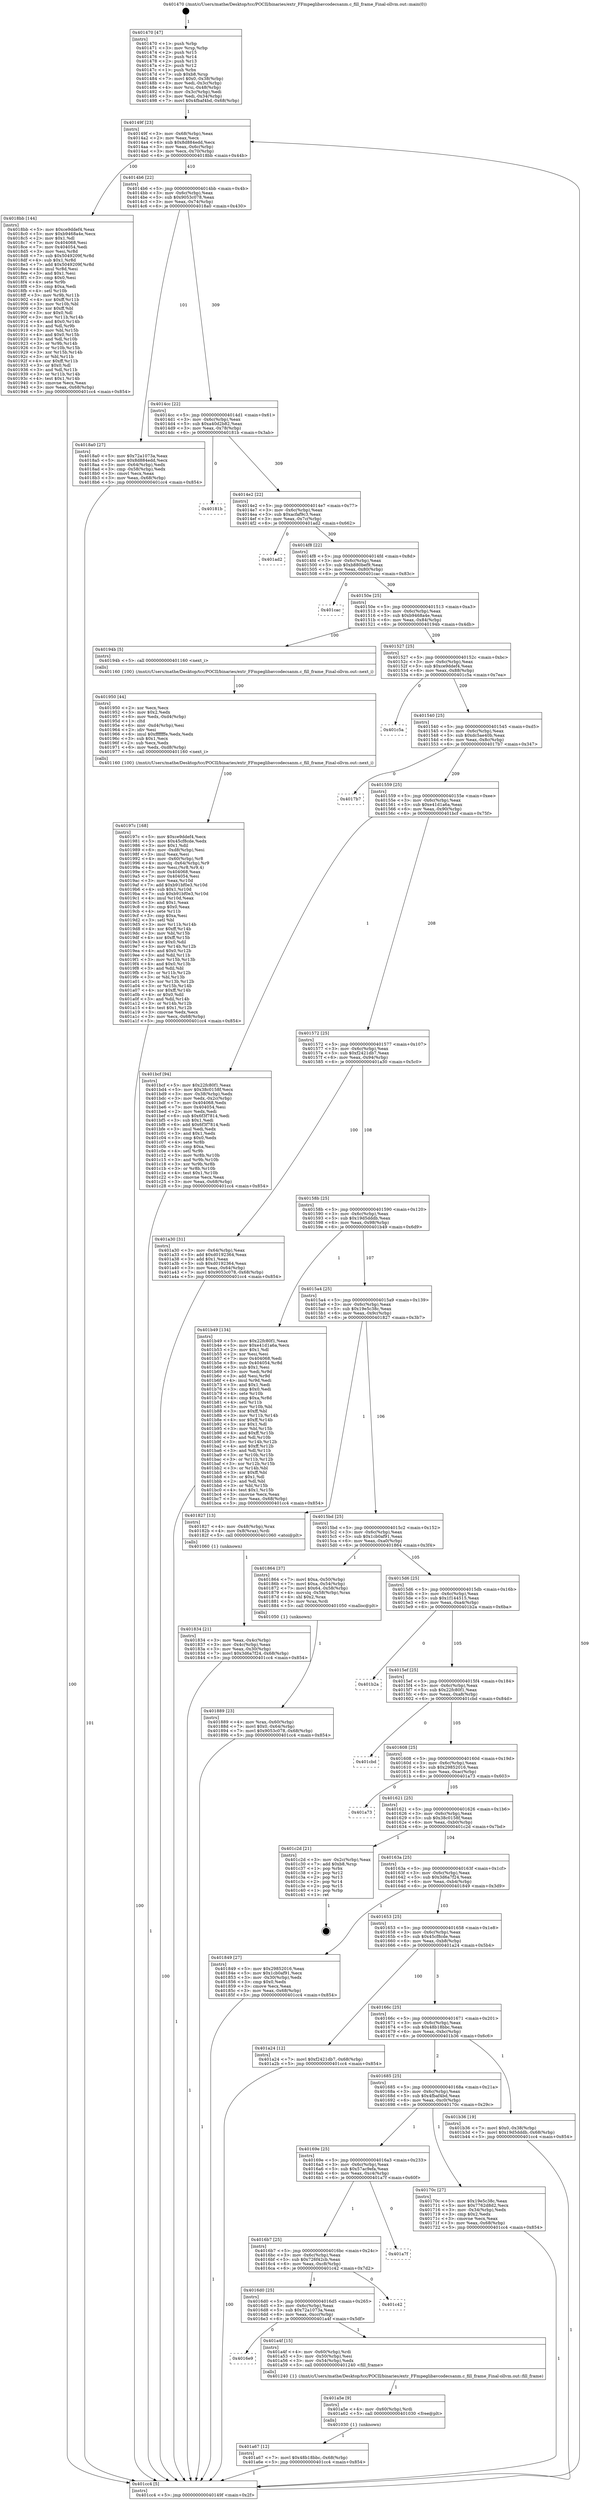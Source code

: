 digraph "0x401470" {
  label = "0x401470 (/mnt/c/Users/mathe/Desktop/tcc/POCII/binaries/extr_FFmpeglibavcodecsanm.c_fill_frame_Final-ollvm.out::main(0))"
  labelloc = "t"
  node[shape=record]

  Entry [label="",width=0.3,height=0.3,shape=circle,fillcolor=black,style=filled]
  "0x40149f" [label="{
     0x40149f [23]\l
     | [instrs]\l
     &nbsp;&nbsp;0x40149f \<+3\>: mov -0x68(%rbp),%eax\l
     &nbsp;&nbsp;0x4014a2 \<+2\>: mov %eax,%ecx\l
     &nbsp;&nbsp;0x4014a4 \<+6\>: sub $0x8d884edd,%ecx\l
     &nbsp;&nbsp;0x4014aa \<+3\>: mov %eax,-0x6c(%rbp)\l
     &nbsp;&nbsp;0x4014ad \<+3\>: mov %ecx,-0x70(%rbp)\l
     &nbsp;&nbsp;0x4014b0 \<+6\>: je 00000000004018bb \<main+0x44b\>\l
  }"]
  "0x4018bb" [label="{
     0x4018bb [144]\l
     | [instrs]\l
     &nbsp;&nbsp;0x4018bb \<+5\>: mov $0xce9ddef4,%eax\l
     &nbsp;&nbsp;0x4018c0 \<+5\>: mov $0xb9468a4e,%ecx\l
     &nbsp;&nbsp;0x4018c5 \<+2\>: mov $0x1,%dl\l
     &nbsp;&nbsp;0x4018c7 \<+7\>: mov 0x404068,%esi\l
     &nbsp;&nbsp;0x4018ce \<+7\>: mov 0x404054,%edi\l
     &nbsp;&nbsp;0x4018d5 \<+3\>: mov %esi,%r8d\l
     &nbsp;&nbsp;0x4018d8 \<+7\>: sub $0x5049209f,%r8d\l
     &nbsp;&nbsp;0x4018df \<+4\>: sub $0x1,%r8d\l
     &nbsp;&nbsp;0x4018e3 \<+7\>: add $0x5049209f,%r8d\l
     &nbsp;&nbsp;0x4018ea \<+4\>: imul %r8d,%esi\l
     &nbsp;&nbsp;0x4018ee \<+3\>: and $0x1,%esi\l
     &nbsp;&nbsp;0x4018f1 \<+3\>: cmp $0x0,%esi\l
     &nbsp;&nbsp;0x4018f4 \<+4\>: sete %r9b\l
     &nbsp;&nbsp;0x4018f8 \<+3\>: cmp $0xa,%edi\l
     &nbsp;&nbsp;0x4018fb \<+4\>: setl %r10b\l
     &nbsp;&nbsp;0x4018ff \<+3\>: mov %r9b,%r11b\l
     &nbsp;&nbsp;0x401902 \<+4\>: xor $0xff,%r11b\l
     &nbsp;&nbsp;0x401906 \<+3\>: mov %r10b,%bl\l
     &nbsp;&nbsp;0x401909 \<+3\>: xor $0xff,%bl\l
     &nbsp;&nbsp;0x40190c \<+3\>: xor $0x0,%dl\l
     &nbsp;&nbsp;0x40190f \<+3\>: mov %r11b,%r14b\l
     &nbsp;&nbsp;0x401912 \<+4\>: and $0x0,%r14b\l
     &nbsp;&nbsp;0x401916 \<+3\>: and %dl,%r9b\l
     &nbsp;&nbsp;0x401919 \<+3\>: mov %bl,%r15b\l
     &nbsp;&nbsp;0x40191c \<+4\>: and $0x0,%r15b\l
     &nbsp;&nbsp;0x401920 \<+3\>: and %dl,%r10b\l
     &nbsp;&nbsp;0x401923 \<+3\>: or %r9b,%r14b\l
     &nbsp;&nbsp;0x401926 \<+3\>: or %r10b,%r15b\l
     &nbsp;&nbsp;0x401929 \<+3\>: xor %r15b,%r14b\l
     &nbsp;&nbsp;0x40192c \<+3\>: or %bl,%r11b\l
     &nbsp;&nbsp;0x40192f \<+4\>: xor $0xff,%r11b\l
     &nbsp;&nbsp;0x401933 \<+3\>: or $0x0,%dl\l
     &nbsp;&nbsp;0x401936 \<+3\>: and %dl,%r11b\l
     &nbsp;&nbsp;0x401939 \<+3\>: or %r11b,%r14b\l
     &nbsp;&nbsp;0x40193c \<+4\>: test $0x1,%r14b\l
     &nbsp;&nbsp;0x401940 \<+3\>: cmovne %ecx,%eax\l
     &nbsp;&nbsp;0x401943 \<+3\>: mov %eax,-0x68(%rbp)\l
     &nbsp;&nbsp;0x401946 \<+5\>: jmp 0000000000401cc4 \<main+0x854\>\l
  }"]
  "0x4014b6" [label="{
     0x4014b6 [22]\l
     | [instrs]\l
     &nbsp;&nbsp;0x4014b6 \<+5\>: jmp 00000000004014bb \<main+0x4b\>\l
     &nbsp;&nbsp;0x4014bb \<+3\>: mov -0x6c(%rbp),%eax\l
     &nbsp;&nbsp;0x4014be \<+5\>: sub $0x9053c078,%eax\l
     &nbsp;&nbsp;0x4014c3 \<+3\>: mov %eax,-0x74(%rbp)\l
     &nbsp;&nbsp;0x4014c6 \<+6\>: je 00000000004018a0 \<main+0x430\>\l
  }"]
  Exit [label="",width=0.3,height=0.3,shape=circle,fillcolor=black,style=filled,peripheries=2]
  "0x4018a0" [label="{
     0x4018a0 [27]\l
     | [instrs]\l
     &nbsp;&nbsp;0x4018a0 \<+5\>: mov $0x72a1073a,%eax\l
     &nbsp;&nbsp;0x4018a5 \<+5\>: mov $0x8d884edd,%ecx\l
     &nbsp;&nbsp;0x4018aa \<+3\>: mov -0x64(%rbp),%edx\l
     &nbsp;&nbsp;0x4018ad \<+3\>: cmp -0x58(%rbp),%edx\l
     &nbsp;&nbsp;0x4018b0 \<+3\>: cmovl %ecx,%eax\l
     &nbsp;&nbsp;0x4018b3 \<+3\>: mov %eax,-0x68(%rbp)\l
     &nbsp;&nbsp;0x4018b6 \<+5\>: jmp 0000000000401cc4 \<main+0x854\>\l
  }"]
  "0x4014cc" [label="{
     0x4014cc [22]\l
     | [instrs]\l
     &nbsp;&nbsp;0x4014cc \<+5\>: jmp 00000000004014d1 \<main+0x61\>\l
     &nbsp;&nbsp;0x4014d1 \<+3\>: mov -0x6c(%rbp),%eax\l
     &nbsp;&nbsp;0x4014d4 \<+5\>: sub $0xa40d2b82,%eax\l
     &nbsp;&nbsp;0x4014d9 \<+3\>: mov %eax,-0x78(%rbp)\l
     &nbsp;&nbsp;0x4014dc \<+6\>: je 000000000040181b \<main+0x3ab\>\l
  }"]
  "0x401a67" [label="{
     0x401a67 [12]\l
     | [instrs]\l
     &nbsp;&nbsp;0x401a67 \<+7\>: movl $0x48b18bbc,-0x68(%rbp)\l
     &nbsp;&nbsp;0x401a6e \<+5\>: jmp 0000000000401cc4 \<main+0x854\>\l
  }"]
  "0x40181b" [label="{
     0x40181b\l
  }", style=dashed]
  "0x4014e2" [label="{
     0x4014e2 [22]\l
     | [instrs]\l
     &nbsp;&nbsp;0x4014e2 \<+5\>: jmp 00000000004014e7 \<main+0x77\>\l
     &nbsp;&nbsp;0x4014e7 \<+3\>: mov -0x6c(%rbp),%eax\l
     &nbsp;&nbsp;0x4014ea \<+5\>: sub $0xacfaf9c3,%eax\l
     &nbsp;&nbsp;0x4014ef \<+3\>: mov %eax,-0x7c(%rbp)\l
     &nbsp;&nbsp;0x4014f2 \<+6\>: je 0000000000401ad2 \<main+0x662\>\l
  }"]
  "0x401a5e" [label="{
     0x401a5e [9]\l
     | [instrs]\l
     &nbsp;&nbsp;0x401a5e \<+4\>: mov -0x60(%rbp),%rdi\l
     &nbsp;&nbsp;0x401a62 \<+5\>: call 0000000000401030 \<free@plt\>\l
     | [calls]\l
     &nbsp;&nbsp;0x401030 \{1\} (unknown)\l
  }"]
  "0x401ad2" [label="{
     0x401ad2\l
  }", style=dashed]
  "0x4014f8" [label="{
     0x4014f8 [22]\l
     | [instrs]\l
     &nbsp;&nbsp;0x4014f8 \<+5\>: jmp 00000000004014fd \<main+0x8d\>\l
     &nbsp;&nbsp;0x4014fd \<+3\>: mov -0x6c(%rbp),%eax\l
     &nbsp;&nbsp;0x401500 \<+5\>: sub $0xb880bef9,%eax\l
     &nbsp;&nbsp;0x401505 \<+3\>: mov %eax,-0x80(%rbp)\l
     &nbsp;&nbsp;0x401508 \<+6\>: je 0000000000401cac \<main+0x83c\>\l
  }"]
  "0x4016e9" [label="{
     0x4016e9\l
  }", style=dashed]
  "0x401cac" [label="{
     0x401cac\l
  }", style=dashed]
  "0x40150e" [label="{
     0x40150e [25]\l
     | [instrs]\l
     &nbsp;&nbsp;0x40150e \<+5\>: jmp 0000000000401513 \<main+0xa3\>\l
     &nbsp;&nbsp;0x401513 \<+3\>: mov -0x6c(%rbp),%eax\l
     &nbsp;&nbsp;0x401516 \<+5\>: sub $0xb9468a4e,%eax\l
     &nbsp;&nbsp;0x40151b \<+6\>: mov %eax,-0x84(%rbp)\l
     &nbsp;&nbsp;0x401521 \<+6\>: je 000000000040194b \<main+0x4db\>\l
  }"]
  "0x401a4f" [label="{
     0x401a4f [15]\l
     | [instrs]\l
     &nbsp;&nbsp;0x401a4f \<+4\>: mov -0x60(%rbp),%rdi\l
     &nbsp;&nbsp;0x401a53 \<+3\>: mov -0x50(%rbp),%esi\l
     &nbsp;&nbsp;0x401a56 \<+3\>: mov -0x54(%rbp),%edx\l
     &nbsp;&nbsp;0x401a59 \<+5\>: call 0000000000401240 \<fill_frame\>\l
     | [calls]\l
     &nbsp;&nbsp;0x401240 \{1\} (/mnt/c/Users/mathe/Desktop/tcc/POCII/binaries/extr_FFmpeglibavcodecsanm.c_fill_frame_Final-ollvm.out::fill_frame)\l
  }"]
  "0x40194b" [label="{
     0x40194b [5]\l
     | [instrs]\l
     &nbsp;&nbsp;0x40194b \<+5\>: call 0000000000401160 \<next_i\>\l
     | [calls]\l
     &nbsp;&nbsp;0x401160 \{100\} (/mnt/c/Users/mathe/Desktop/tcc/POCII/binaries/extr_FFmpeglibavcodecsanm.c_fill_frame_Final-ollvm.out::next_i)\l
  }"]
  "0x401527" [label="{
     0x401527 [25]\l
     | [instrs]\l
     &nbsp;&nbsp;0x401527 \<+5\>: jmp 000000000040152c \<main+0xbc\>\l
     &nbsp;&nbsp;0x40152c \<+3\>: mov -0x6c(%rbp),%eax\l
     &nbsp;&nbsp;0x40152f \<+5\>: sub $0xce9ddef4,%eax\l
     &nbsp;&nbsp;0x401534 \<+6\>: mov %eax,-0x88(%rbp)\l
     &nbsp;&nbsp;0x40153a \<+6\>: je 0000000000401c5a \<main+0x7ea\>\l
  }"]
  "0x4016d0" [label="{
     0x4016d0 [25]\l
     | [instrs]\l
     &nbsp;&nbsp;0x4016d0 \<+5\>: jmp 00000000004016d5 \<main+0x265\>\l
     &nbsp;&nbsp;0x4016d5 \<+3\>: mov -0x6c(%rbp),%eax\l
     &nbsp;&nbsp;0x4016d8 \<+5\>: sub $0x72a1073a,%eax\l
     &nbsp;&nbsp;0x4016dd \<+6\>: mov %eax,-0xcc(%rbp)\l
     &nbsp;&nbsp;0x4016e3 \<+6\>: je 0000000000401a4f \<main+0x5df\>\l
  }"]
  "0x401c5a" [label="{
     0x401c5a\l
  }", style=dashed]
  "0x401540" [label="{
     0x401540 [25]\l
     | [instrs]\l
     &nbsp;&nbsp;0x401540 \<+5\>: jmp 0000000000401545 \<main+0xd5\>\l
     &nbsp;&nbsp;0x401545 \<+3\>: mov -0x6c(%rbp),%eax\l
     &nbsp;&nbsp;0x401548 \<+5\>: sub $0xdc5ae40b,%eax\l
     &nbsp;&nbsp;0x40154d \<+6\>: mov %eax,-0x8c(%rbp)\l
     &nbsp;&nbsp;0x401553 \<+6\>: je 00000000004017b7 \<main+0x347\>\l
  }"]
  "0x401c42" [label="{
     0x401c42\l
  }", style=dashed]
  "0x4017b7" [label="{
     0x4017b7\l
  }", style=dashed]
  "0x401559" [label="{
     0x401559 [25]\l
     | [instrs]\l
     &nbsp;&nbsp;0x401559 \<+5\>: jmp 000000000040155e \<main+0xee\>\l
     &nbsp;&nbsp;0x40155e \<+3\>: mov -0x6c(%rbp),%eax\l
     &nbsp;&nbsp;0x401561 \<+5\>: sub $0xe41d1a6a,%eax\l
     &nbsp;&nbsp;0x401566 \<+6\>: mov %eax,-0x90(%rbp)\l
     &nbsp;&nbsp;0x40156c \<+6\>: je 0000000000401bcf \<main+0x75f\>\l
  }"]
  "0x4016b7" [label="{
     0x4016b7 [25]\l
     | [instrs]\l
     &nbsp;&nbsp;0x4016b7 \<+5\>: jmp 00000000004016bc \<main+0x24c\>\l
     &nbsp;&nbsp;0x4016bc \<+3\>: mov -0x6c(%rbp),%eax\l
     &nbsp;&nbsp;0x4016bf \<+5\>: sub $0x726f42cb,%eax\l
     &nbsp;&nbsp;0x4016c4 \<+6\>: mov %eax,-0xc8(%rbp)\l
     &nbsp;&nbsp;0x4016ca \<+6\>: je 0000000000401c42 \<main+0x7d2\>\l
  }"]
  "0x401bcf" [label="{
     0x401bcf [94]\l
     | [instrs]\l
     &nbsp;&nbsp;0x401bcf \<+5\>: mov $0x22fc80f1,%eax\l
     &nbsp;&nbsp;0x401bd4 \<+5\>: mov $0x38c0158f,%ecx\l
     &nbsp;&nbsp;0x401bd9 \<+3\>: mov -0x38(%rbp),%edx\l
     &nbsp;&nbsp;0x401bdc \<+3\>: mov %edx,-0x2c(%rbp)\l
     &nbsp;&nbsp;0x401bdf \<+7\>: mov 0x404068,%edx\l
     &nbsp;&nbsp;0x401be6 \<+7\>: mov 0x404054,%esi\l
     &nbsp;&nbsp;0x401bed \<+2\>: mov %edx,%edi\l
     &nbsp;&nbsp;0x401bef \<+6\>: sub $0x6f3f7814,%edi\l
     &nbsp;&nbsp;0x401bf5 \<+3\>: sub $0x1,%edi\l
     &nbsp;&nbsp;0x401bf8 \<+6\>: add $0x6f3f7814,%edi\l
     &nbsp;&nbsp;0x401bfe \<+3\>: imul %edi,%edx\l
     &nbsp;&nbsp;0x401c01 \<+3\>: and $0x1,%edx\l
     &nbsp;&nbsp;0x401c04 \<+3\>: cmp $0x0,%edx\l
     &nbsp;&nbsp;0x401c07 \<+4\>: sete %r8b\l
     &nbsp;&nbsp;0x401c0b \<+3\>: cmp $0xa,%esi\l
     &nbsp;&nbsp;0x401c0e \<+4\>: setl %r9b\l
     &nbsp;&nbsp;0x401c12 \<+3\>: mov %r8b,%r10b\l
     &nbsp;&nbsp;0x401c15 \<+3\>: and %r9b,%r10b\l
     &nbsp;&nbsp;0x401c18 \<+3\>: xor %r9b,%r8b\l
     &nbsp;&nbsp;0x401c1b \<+3\>: or %r8b,%r10b\l
     &nbsp;&nbsp;0x401c1e \<+4\>: test $0x1,%r10b\l
     &nbsp;&nbsp;0x401c22 \<+3\>: cmovne %ecx,%eax\l
     &nbsp;&nbsp;0x401c25 \<+3\>: mov %eax,-0x68(%rbp)\l
     &nbsp;&nbsp;0x401c28 \<+5\>: jmp 0000000000401cc4 \<main+0x854\>\l
  }"]
  "0x401572" [label="{
     0x401572 [25]\l
     | [instrs]\l
     &nbsp;&nbsp;0x401572 \<+5\>: jmp 0000000000401577 \<main+0x107\>\l
     &nbsp;&nbsp;0x401577 \<+3\>: mov -0x6c(%rbp),%eax\l
     &nbsp;&nbsp;0x40157a \<+5\>: sub $0xf2421db7,%eax\l
     &nbsp;&nbsp;0x40157f \<+6\>: mov %eax,-0x94(%rbp)\l
     &nbsp;&nbsp;0x401585 \<+6\>: je 0000000000401a30 \<main+0x5c0\>\l
  }"]
  "0x401a7f" [label="{
     0x401a7f\l
  }", style=dashed]
  "0x401a30" [label="{
     0x401a30 [31]\l
     | [instrs]\l
     &nbsp;&nbsp;0x401a30 \<+3\>: mov -0x64(%rbp),%eax\l
     &nbsp;&nbsp;0x401a33 \<+5\>: add $0xd0192364,%eax\l
     &nbsp;&nbsp;0x401a38 \<+3\>: add $0x1,%eax\l
     &nbsp;&nbsp;0x401a3b \<+5\>: sub $0xd0192364,%eax\l
     &nbsp;&nbsp;0x401a40 \<+3\>: mov %eax,-0x64(%rbp)\l
     &nbsp;&nbsp;0x401a43 \<+7\>: movl $0x9053c078,-0x68(%rbp)\l
     &nbsp;&nbsp;0x401a4a \<+5\>: jmp 0000000000401cc4 \<main+0x854\>\l
  }"]
  "0x40158b" [label="{
     0x40158b [25]\l
     | [instrs]\l
     &nbsp;&nbsp;0x40158b \<+5\>: jmp 0000000000401590 \<main+0x120\>\l
     &nbsp;&nbsp;0x401590 \<+3\>: mov -0x6c(%rbp),%eax\l
     &nbsp;&nbsp;0x401593 \<+5\>: sub $0x19d5dddb,%eax\l
     &nbsp;&nbsp;0x401598 \<+6\>: mov %eax,-0x98(%rbp)\l
     &nbsp;&nbsp;0x40159e \<+6\>: je 0000000000401b49 \<main+0x6d9\>\l
  }"]
  "0x40197c" [label="{
     0x40197c [168]\l
     | [instrs]\l
     &nbsp;&nbsp;0x40197c \<+5\>: mov $0xce9ddef4,%ecx\l
     &nbsp;&nbsp;0x401981 \<+5\>: mov $0x45cf8cde,%edx\l
     &nbsp;&nbsp;0x401986 \<+3\>: mov $0x1,%dil\l
     &nbsp;&nbsp;0x401989 \<+6\>: mov -0xd8(%rbp),%esi\l
     &nbsp;&nbsp;0x40198f \<+3\>: imul %eax,%esi\l
     &nbsp;&nbsp;0x401992 \<+4\>: mov -0x60(%rbp),%r8\l
     &nbsp;&nbsp;0x401996 \<+4\>: movslq -0x64(%rbp),%r9\l
     &nbsp;&nbsp;0x40199a \<+4\>: mov %esi,(%r8,%r9,4)\l
     &nbsp;&nbsp;0x40199e \<+7\>: mov 0x404068,%eax\l
     &nbsp;&nbsp;0x4019a5 \<+7\>: mov 0x404054,%esi\l
     &nbsp;&nbsp;0x4019ac \<+3\>: mov %eax,%r10d\l
     &nbsp;&nbsp;0x4019af \<+7\>: add $0xb91bf0e3,%r10d\l
     &nbsp;&nbsp;0x4019b6 \<+4\>: sub $0x1,%r10d\l
     &nbsp;&nbsp;0x4019ba \<+7\>: sub $0xb91bf0e3,%r10d\l
     &nbsp;&nbsp;0x4019c1 \<+4\>: imul %r10d,%eax\l
     &nbsp;&nbsp;0x4019c5 \<+3\>: and $0x1,%eax\l
     &nbsp;&nbsp;0x4019c8 \<+3\>: cmp $0x0,%eax\l
     &nbsp;&nbsp;0x4019cb \<+4\>: sete %r11b\l
     &nbsp;&nbsp;0x4019cf \<+3\>: cmp $0xa,%esi\l
     &nbsp;&nbsp;0x4019d2 \<+3\>: setl %bl\l
     &nbsp;&nbsp;0x4019d5 \<+3\>: mov %r11b,%r14b\l
     &nbsp;&nbsp;0x4019d8 \<+4\>: xor $0xff,%r14b\l
     &nbsp;&nbsp;0x4019dc \<+3\>: mov %bl,%r15b\l
     &nbsp;&nbsp;0x4019df \<+4\>: xor $0xff,%r15b\l
     &nbsp;&nbsp;0x4019e3 \<+4\>: xor $0x0,%dil\l
     &nbsp;&nbsp;0x4019e7 \<+3\>: mov %r14b,%r12b\l
     &nbsp;&nbsp;0x4019ea \<+4\>: and $0x0,%r12b\l
     &nbsp;&nbsp;0x4019ee \<+3\>: and %dil,%r11b\l
     &nbsp;&nbsp;0x4019f1 \<+3\>: mov %r15b,%r13b\l
     &nbsp;&nbsp;0x4019f4 \<+4\>: and $0x0,%r13b\l
     &nbsp;&nbsp;0x4019f8 \<+3\>: and %dil,%bl\l
     &nbsp;&nbsp;0x4019fb \<+3\>: or %r11b,%r12b\l
     &nbsp;&nbsp;0x4019fe \<+3\>: or %bl,%r13b\l
     &nbsp;&nbsp;0x401a01 \<+3\>: xor %r13b,%r12b\l
     &nbsp;&nbsp;0x401a04 \<+3\>: or %r15b,%r14b\l
     &nbsp;&nbsp;0x401a07 \<+4\>: xor $0xff,%r14b\l
     &nbsp;&nbsp;0x401a0b \<+4\>: or $0x0,%dil\l
     &nbsp;&nbsp;0x401a0f \<+3\>: and %dil,%r14b\l
     &nbsp;&nbsp;0x401a12 \<+3\>: or %r14b,%r12b\l
     &nbsp;&nbsp;0x401a15 \<+4\>: test $0x1,%r12b\l
     &nbsp;&nbsp;0x401a19 \<+3\>: cmovne %edx,%ecx\l
     &nbsp;&nbsp;0x401a1c \<+3\>: mov %ecx,-0x68(%rbp)\l
     &nbsp;&nbsp;0x401a1f \<+5\>: jmp 0000000000401cc4 \<main+0x854\>\l
  }"]
  "0x401b49" [label="{
     0x401b49 [134]\l
     | [instrs]\l
     &nbsp;&nbsp;0x401b49 \<+5\>: mov $0x22fc80f1,%eax\l
     &nbsp;&nbsp;0x401b4e \<+5\>: mov $0xe41d1a6a,%ecx\l
     &nbsp;&nbsp;0x401b53 \<+2\>: mov $0x1,%dl\l
     &nbsp;&nbsp;0x401b55 \<+2\>: xor %esi,%esi\l
     &nbsp;&nbsp;0x401b57 \<+7\>: mov 0x404068,%edi\l
     &nbsp;&nbsp;0x401b5e \<+8\>: mov 0x404054,%r8d\l
     &nbsp;&nbsp;0x401b66 \<+3\>: sub $0x1,%esi\l
     &nbsp;&nbsp;0x401b69 \<+3\>: mov %edi,%r9d\l
     &nbsp;&nbsp;0x401b6c \<+3\>: add %esi,%r9d\l
     &nbsp;&nbsp;0x401b6f \<+4\>: imul %r9d,%edi\l
     &nbsp;&nbsp;0x401b73 \<+3\>: and $0x1,%edi\l
     &nbsp;&nbsp;0x401b76 \<+3\>: cmp $0x0,%edi\l
     &nbsp;&nbsp;0x401b79 \<+4\>: sete %r10b\l
     &nbsp;&nbsp;0x401b7d \<+4\>: cmp $0xa,%r8d\l
     &nbsp;&nbsp;0x401b81 \<+4\>: setl %r11b\l
     &nbsp;&nbsp;0x401b85 \<+3\>: mov %r10b,%bl\l
     &nbsp;&nbsp;0x401b88 \<+3\>: xor $0xff,%bl\l
     &nbsp;&nbsp;0x401b8b \<+3\>: mov %r11b,%r14b\l
     &nbsp;&nbsp;0x401b8e \<+4\>: xor $0xff,%r14b\l
     &nbsp;&nbsp;0x401b92 \<+3\>: xor $0x1,%dl\l
     &nbsp;&nbsp;0x401b95 \<+3\>: mov %bl,%r15b\l
     &nbsp;&nbsp;0x401b98 \<+4\>: and $0xff,%r15b\l
     &nbsp;&nbsp;0x401b9c \<+3\>: and %dl,%r10b\l
     &nbsp;&nbsp;0x401b9f \<+3\>: mov %r14b,%r12b\l
     &nbsp;&nbsp;0x401ba2 \<+4\>: and $0xff,%r12b\l
     &nbsp;&nbsp;0x401ba6 \<+3\>: and %dl,%r11b\l
     &nbsp;&nbsp;0x401ba9 \<+3\>: or %r10b,%r15b\l
     &nbsp;&nbsp;0x401bac \<+3\>: or %r11b,%r12b\l
     &nbsp;&nbsp;0x401baf \<+3\>: xor %r12b,%r15b\l
     &nbsp;&nbsp;0x401bb2 \<+3\>: or %r14b,%bl\l
     &nbsp;&nbsp;0x401bb5 \<+3\>: xor $0xff,%bl\l
     &nbsp;&nbsp;0x401bb8 \<+3\>: or $0x1,%dl\l
     &nbsp;&nbsp;0x401bbb \<+2\>: and %dl,%bl\l
     &nbsp;&nbsp;0x401bbd \<+3\>: or %bl,%r15b\l
     &nbsp;&nbsp;0x401bc0 \<+4\>: test $0x1,%r15b\l
     &nbsp;&nbsp;0x401bc4 \<+3\>: cmovne %ecx,%eax\l
     &nbsp;&nbsp;0x401bc7 \<+3\>: mov %eax,-0x68(%rbp)\l
     &nbsp;&nbsp;0x401bca \<+5\>: jmp 0000000000401cc4 \<main+0x854\>\l
  }"]
  "0x4015a4" [label="{
     0x4015a4 [25]\l
     | [instrs]\l
     &nbsp;&nbsp;0x4015a4 \<+5\>: jmp 00000000004015a9 \<main+0x139\>\l
     &nbsp;&nbsp;0x4015a9 \<+3\>: mov -0x6c(%rbp),%eax\l
     &nbsp;&nbsp;0x4015ac \<+5\>: sub $0x19e5c38c,%eax\l
     &nbsp;&nbsp;0x4015b1 \<+6\>: mov %eax,-0x9c(%rbp)\l
     &nbsp;&nbsp;0x4015b7 \<+6\>: je 0000000000401827 \<main+0x3b7\>\l
  }"]
  "0x401950" [label="{
     0x401950 [44]\l
     | [instrs]\l
     &nbsp;&nbsp;0x401950 \<+2\>: xor %ecx,%ecx\l
     &nbsp;&nbsp;0x401952 \<+5\>: mov $0x2,%edx\l
     &nbsp;&nbsp;0x401957 \<+6\>: mov %edx,-0xd4(%rbp)\l
     &nbsp;&nbsp;0x40195d \<+1\>: cltd\l
     &nbsp;&nbsp;0x40195e \<+6\>: mov -0xd4(%rbp),%esi\l
     &nbsp;&nbsp;0x401964 \<+2\>: idiv %esi\l
     &nbsp;&nbsp;0x401966 \<+6\>: imul $0xfffffffe,%edx,%edx\l
     &nbsp;&nbsp;0x40196c \<+3\>: sub $0x1,%ecx\l
     &nbsp;&nbsp;0x40196f \<+2\>: sub %ecx,%edx\l
     &nbsp;&nbsp;0x401971 \<+6\>: mov %edx,-0xd8(%rbp)\l
     &nbsp;&nbsp;0x401977 \<+5\>: call 0000000000401160 \<next_i\>\l
     | [calls]\l
     &nbsp;&nbsp;0x401160 \{100\} (/mnt/c/Users/mathe/Desktop/tcc/POCII/binaries/extr_FFmpeglibavcodecsanm.c_fill_frame_Final-ollvm.out::next_i)\l
  }"]
  "0x401827" [label="{
     0x401827 [13]\l
     | [instrs]\l
     &nbsp;&nbsp;0x401827 \<+4\>: mov -0x48(%rbp),%rax\l
     &nbsp;&nbsp;0x40182b \<+4\>: mov 0x8(%rax),%rdi\l
     &nbsp;&nbsp;0x40182f \<+5\>: call 0000000000401060 \<atoi@plt\>\l
     | [calls]\l
     &nbsp;&nbsp;0x401060 \{1\} (unknown)\l
  }"]
  "0x4015bd" [label="{
     0x4015bd [25]\l
     | [instrs]\l
     &nbsp;&nbsp;0x4015bd \<+5\>: jmp 00000000004015c2 \<main+0x152\>\l
     &nbsp;&nbsp;0x4015c2 \<+3\>: mov -0x6c(%rbp),%eax\l
     &nbsp;&nbsp;0x4015c5 \<+5\>: sub $0x1cb0af91,%eax\l
     &nbsp;&nbsp;0x4015ca \<+6\>: mov %eax,-0xa0(%rbp)\l
     &nbsp;&nbsp;0x4015d0 \<+6\>: je 0000000000401864 \<main+0x3f4\>\l
  }"]
  "0x401889" [label="{
     0x401889 [23]\l
     | [instrs]\l
     &nbsp;&nbsp;0x401889 \<+4\>: mov %rax,-0x60(%rbp)\l
     &nbsp;&nbsp;0x40188d \<+7\>: movl $0x0,-0x64(%rbp)\l
     &nbsp;&nbsp;0x401894 \<+7\>: movl $0x9053c078,-0x68(%rbp)\l
     &nbsp;&nbsp;0x40189b \<+5\>: jmp 0000000000401cc4 \<main+0x854\>\l
  }"]
  "0x401864" [label="{
     0x401864 [37]\l
     | [instrs]\l
     &nbsp;&nbsp;0x401864 \<+7\>: movl $0xa,-0x50(%rbp)\l
     &nbsp;&nbsp;0x40186b \<+7\>: movl $0xa,-0x54(%rbp)\l
     &nbsp;&nbsp;0x401872 \<+7\>: movl $0x64,-0x58(%rbp)\l
     &nbsp;&nbsp;0x401879 \<+4\>: movslq -0x58(%rbp),%rax\l
     &nbsp;&nbsp;0x40187d \<+4\>: shl $0x2,%rax\l
     &nbsp;&nbsp;0x401881 \<+3\>: mov %rax,%rdi\l
     &nbsp;&nbsp;0x401884 \<+5\>: call 0000000000401050 \<malloc@plt\>\l
     | [calls]\l
     &nbsp;&nbsp;0x401050 \{1\} (unknown)\l
  }"]
  "0x4015d6" [label="{
     0x4015d6 [25]\l
     | [instrs]\l
     &nbsp;&nbsp;0x4015d6 \<+5\>: jmp 00000000004015db \<main+0x16b\>\l
     &nbsp;&nbsp;0x4015db \<+3\>: mov -0x6c(%rbp),%eax\l
     &nbsp;&nbsp;0x4015de \<+5\>: sub $0x1f144515,%eax\l
     &nbsp;&nbsp;0x4015e3 \<+6\>: mov %eax,-0xa4(%rbp)\l
     &nbsp;&nbsp;0x4015e9 \<+6\>: je 0000000000401b2a \<main+0x6ba\>\l
  }"]
  "0x401834" [label="{
     0x401834 [21]\l
     | [instrs]\l
     &nbsp;&nbsp;0x401834 \<+3\>: mov %eax,-0x4c(%rbp)\l
     &nbsp;&nbsp;0x401837 \<+3\>: mov -0x4c(%rbp),%eax\l
     &nbsp;&nbsp;0x40183a \<+3\>: mov %eax,-0x30(%rbp)\l
     &nbsp;&nbsp;0x40183d \<+7\>: movl $0x3d6a7f24,-0x68(%rbp)\l
     &nbsp;&nbsp;0x401844 \<+5\>: jmp 0000000000401cc4 \<main+0x854\>\l
  }"]
  "0x401b2a" [label="{
     0x401b2a\l
  }", style=dashed]
  "0x4015ef" [label="{
     0x4015ef [25]\l
     | [instrs]\l
     &nbsp;&nbsp;0x4015ef \<+5\>: jmp 00000000004015f4 \<main+0x184\>\l
     &nbsp;&nbsp;0x4015f4 \<+3\>: mov -0x6c(%rbp),%eax\l
     &nbsp;&nbsp;0x4015f7 \<+5\>: sub $0x22fc80f1,%eax\l
     &nbsp;&nbsp;0x4015fc \<+6\>: mov %eax,-0xa8(%rbp)\l
     &nbsp;&nbsp;0x401602 \<+6\>: je 0000000000401cbd \<main+0x84d\>\l
  }"]
  "0x401470" [label="{
     0x401470 [47]\l
     | [instrs]\l
     &nbsp;&nbsp;0x401470 \<+1\>: push %rbp\l
     &nbsp;&nbsp;0x401471 \<+3\>: mov %rsp,%rbp\l
     &nbsp;&nbsp;0x401474 \<+2\>: push %r15\l
     &nbsp;&nbsp;0x401476 \<+2\>: push %r14\l
     &nbsp;&nbsp;0x401478 \<+2\>: push %r13\l
     &nbsp;&nbsp;0x40147a \<+2\>: push %r12\l
     &nbsp;&nbsp;0x40147c \<+1\>: push %rbx\l
     &nbsp;&nbsp;0x40147d \<+7\>: sub $0xb8,%rsp\l
     &nbsp;&nbsp;0x401484 \<+7\>: movl $0x0,-0x38(%rbp)\l
     &nbsp;&nbsp;0x40148b \<+3\>: mov %edi,-0x3c(%rbp)\l
     &nbsp;&nbsp;0x40148e \<+4\>: mov %rsi,-0x48(%rbp)\l
     &nbsp;&nbsp;0x401492 \<+3\>: mov -0x3c(%rbp),%edi\l
     &nbsp;&nbsp;0x401495 \<+3\>: mov %edi,-0x34(%rbp)\l
     &nbsp;&nbsp;0x401498 \<+7\>: movl $0x4fbaf4bd,-0x68(%rbp)\l
  }"]
  "0x401cbd" [label="{
     0x401cbd\l
  }", style=dashed]
  "0x401608" [label="{
     0x401608 [25]\l
     | [instrs]\l
     &nbsp;&nbsp;0x401608 \<+5\>: jmp 000000000040160d \<main+0x19d\>\l
     &nbsp;&nbsp;0x40160d \<+3\>: mov -0x6c(%rbp),%eax\l
     &nbsp;&nbsp;0x401610 \<+5\>: sub $0x29852016,%eax\l
     &nbsp;&nbsp;0x401615 \<+6\>: mov %eax,-0xac(%rbp)\l
     &nbsp;&nbsp;0x40161b \<+6\>: je 0000000000401a73 \<main+0x603\>\l
  }"]
  "0x401cc4" [label="{
     0x401cc4 [5]\l
     | [instrs]\l
     &nbsp;&nbsp;0x401cc4 \<+5\>: jmp 000000000040149f \<main+0x2f\>\l
  }"]
  "0x401a73" [label="{
     0x401a73\l
  }", style=dashed]
  "0x401621" [label="{
     0x401621 [25]\l
     | [instrs]\l
     &nbsp;&nbsp;0x401621 \<+5\>: jmp 0000000000401626 \<main+0x1b6\>\l
     &nbsp;&nbsp;0x401626 \<+3\>: mov -0x6c(%rbp),%eax\l
     &nbsp;&nbsp;0x401629 \<+5\>: sub $0x38c0158f,%eax\l
     &nbsp;&nbsp;0x40162e \<+6\>: mov %eax,-0xb0(%rbp)\l
     &nbsp;&nbsp;0x401634 \<+6\>: je 0000000000401c2d \<main+0x7bd\>\l
  }"]
  "0x40169e" [label="{
     0x40169e [25]\l
     | [instrs]\l
     &nbsp;&nbsp;0x40169e \<+5\>: jmp 00000000004016a3 \<main+0x233\>\l
     &nbsp;&nbsp;0x4016a3 \<+3\>: mov -0x6c(%rbp),%eax\l
     &nbsp;&nbsp;0x4016a6 \<+5\>: sub $0x57ac9efa,%eax\l
     &nbsp;&nbsp;0x4016ab \<+6\>: mov %eax,-0xc4(%rbp)\l
     &nbsp;&nbsp;0x4016b1 \<+6\>: je 0000000000401a7f \<main+0x60f\>\l
  }"]
  "0x401c2d" [label="{
     0x401c2d [21]\l
     | [instrs]\l
     &nbsp;&nbsp;0x401c2d \<+3\>: mov -0x2c(%rbp),%eax\l
     &nbsp;&nbsp;0x401c30 \<+7\>: add $0xb8,%rsp\l
     &nbsp;&nbsp;0x401c37 \<+1\>: pop %rbx\l
     &nbsp;&nbsp;0x401c38 \<+2\>: pop %r12\l
     &nbsp;&nbsp;0x401c3a \<+2\>: pop %r13\l
     &nbsp;&nbsp;0x401c3c \<+2\>: pop %r14\l
     &nbsp;&nbsp;0x401c3e \<+2\>: pop %r15\l
     &nbsp;&nbsp;0x401c40 \<+1\>: pop %rbp\l
     &nbsp;&nbsp;0x401c41 \<+1\>: ret\l
  }"]
  "0x40163a" [label="{
     0x40163a [25]\l
     | [instrs]\l
     &nbsp;&nbsp;0x40163a \<+5\>: jmp 000000000040163f \<main+0x1cf\>\l
     &nbsp;&nbsp;0x40163f \<+3\>: mov -0x6c(%rbp),%eax\l
     &nbsp;&nbsp;0x401642 \<+5\>: sub $0x3d6a7f24,%eax\l
     &nbsp;&nbsp;0x401647 \<+6\>: mov %eax,-0xb4(%rbp)\l
     &nbsp;&nbsp;0x40164d \<+6\>: je 0000000000401849 \<main+0x3d9\>\l
  }"]
  "0x40170c" [label="{
     0x40170c [27]\l
     | [instrs]\l
     &nbsp;&nbsp;0x40170c \<+5\>: mov $0x19e5c38c,%eax\l
     &nbsp;&nbsp;0x401711 \<+5\>: mov $0x7762d8d2,%ecx\l
     &nbsp;&nbsp;0x401716 \<+3\>: mov -0x34(%rbp),%edx\l
     &nbsp;&nbsp;0x401719 \<+3\>: cmp $0x2,%edx\l
     &nbsp;&nbsp;0x40171c \<+3\>: cmovne %ecx,%eax\l
     &nbsp;&nbsp;0x40171f \<+3\>: mov %eax,-0x68(%rbp)\l
     &nbsp;&nbsp;0x401722 \<+5\>: jmp 0000000000401cc4 \<main+0x854\>\l
  }"]
  "0x401849" [label="{
     0x401849 [27]\l
     | [instrs]\l
     &nbsp;&nbsp;0x401849 \<+5\>: mov $0x29852016,%eax\l
     &nbsp;&nbsp;0x40184e \<+5\>: mov $0x1cb0af91,%ecx\l
     &nbsp;&nbsp;0x401853 \<+3\>: mov -0x30(%rbp),%edx\l
     &nbsp;&nbsp;0x401856 \<+3\>: cmp $0x0,%edx\l
     &nbsp;&nbsp;0x401859 \<+3\>: cmove %ecx,%eax\l
     &nbsp;&nbsp;0x40185c \<+3\>: mov %eax,-0x68(%rbp)\l
     &nbsp;&nbsp;0x40185f \<+5\>: jmp 0000000000401cc4 \<main+0x854\>\l
  }"]
  "0x401653" [label="{
     0x401653 [25]\l
     | [instrs]\l
     &nbsp;&nbsp;0x401653 \<+5\>: jmp 0000000000401658 \<main+0x1e8\>\l
     &nbsp;&nbsp;0x401658 \<+3\>: mov -0x6c(%rbp),%eax\l
     &nbsp;&nbsp;0x40165b \<+5\>: sub $0x45cf8cde,%eax\l
     &nbsp;&nbsp;0x401660 \<+6\>: mov %eax,-0xb8(%rbp)\l
     &nbsp;&nbsp;0x401666 \<+6\>: je 0000000000401a24 \<main+0x5b4\>\l
  }"]
  "0x401685" [label="{
     0x401685 [25]\l
     | [instrs]\l
     &nbsp;&nbsp;0x401685 \<+5\>: jmp 000000000040168a \<main+0x21a\>\l
     &nbsp;&nbsp;0x40168a \<+3\>: mov -0x6c(%rbp),%eax\l
     &nbsp;&nbsp;0x40168d \<+5\>: sub $0x4fbaf4bd,%eax\l
     &nbsp;&nbsp;0x401692 \<+6\>: mov %eax,-0xc0(%rbp)\l
     &nbsp;&nbsp;0x401698 \<+6\>: je 000000000040170c \<main+0x29c\>\l
  }"]
  "0x401a24" [label="{
     0x401a24 [12]\l
     | [instrs]\l
     &nbsp;&nbsp;0x401a24 \<+7\>: movl $0xf2421db7,-0x68(%rbp)\l
     &nbsp;&nbsp;0x401a2b \<+5\>: jmp 0000000000401cc4 \<main+0x854\>\l
  }"]
  "0x40166c" [label="{
     0x40166c [25]\l
     | [instrs]\l
     &nbsp;&nbsp;0x40166c \<+5\>: jmp 0000000000401671 \<main+0x201\>\l
     &nbsp;&nbsp;0x401671 \<+3\>: mov -0x6c(%rbp),%eax\l
     &nbsp;&nbsp;0x401674 \<+5\>: sub $0x48b18bbc,%eax\l
     &nbsp;&nbsp;0x401679 \<+6\>: mov %eax,-0xbc(%rbp)\l
     &nbsp;&nbsp;0x40167f \<+6\>: je 0000000000401b36 \<main+0x6c6\>\l
  }"]
  "0x401b36" [label="{
     0x401b36 [19]\l
     | [instrs]\l
     &nbsp;&nbsp;0x401b36 \<+7\>: movl $0x0,-0x38(%rbp)\l
     &nbsp;&nbsp;0x401b3d \<+7\>: movl $0x19d5dddb,-0x68(%rbp)\l
     &nbsp;&nbsp;0x401b44 \<+5\>: jmp 0000000000401cc4 \<main+0x854\>\l
  }"]
  Entry -> "0x401470" [label=" 1"]
  "0x40149f" -> "0x4018bb" [label=" 100"]
  "0x40149f" -> "0x4014b6" [label=" 410"]
  "0x401c2d" -> Exit [label=" 1"]
  "0x4014b6" -> "0x4018a0" [label=" 101"]
  "0x4014b6" -> "0x4014cc" [label=" 309"]
  "0x401bcf" -> "0x401cc4" [label=" 1"]
  "0x4014cc" -> "0x40181b" [label=" 0"]
  "0x4014cc" -> "0x4014e2" [label=" 309"]
  "0x401b49" -> "0x401cc4" [label=" 1"]
  "0x4014e2" -> "0x401ad2" [label=" 0"]
  "0x4014e2" -> "0x4014f8" [label=" 309"]
  "0x401b36" -> "0x401cc4" [label=" 1"]
  "0x4014f8" -> "0x401cac" [label=" 0"]
  "0x4014f8" -> "0x40150e" [label=" 309"]
  "0x401a67" -> "0x401cc4" [label=" 1"]
  "0x40150e" -> "0x40194b" [label=" 100"]
  "0x40150e" -> "0x401527" [label=" 209"]
  "0x401a5e" -> "0x401a67" [label=" 1"]
  "0x401527" -> "0x401c5a" [label=" 0"]
  "0x401527" -> "0x401540" [label=" 209"]
  "0x4016d0" -> "0x4016e9" [label=" 0"]
  "0x401540" -> "0x4017b7" [label=" 0"]
  "0x401540" -> "0x401559" [label=" 209"]
  "0x4016d0" -> "0x401a4f" [label=" 1"]
  "0x401559" -> "0x401bcf" [label=" 1"]
  "0x401559" -> "0x401572" [label=" 208"]
  "0x4016b7" -> "0x4016d0" [label=" 1"]
  "0x401572" -> "0x401a30" [label=" 100"]
  "0x401572" -> "0x40158b" [label=" 108"]
  "0x4016b7" -> "0x401c42" [label=" 0"]
  "0x40158b" -> "0x401b49" [label=" 1"]
  "0x40158b" -> "0x4015a4" [label=" 107"]
  "0x40169e" -> "0x4016b7" [label=" 1"]
  "0x4015a4" -> "0x401827" [label=" 1"]
  "0x4015a4" -> "0x4015bd" [label=" 106"]
  "0x40169e" -> "0x401a7f" [label=" 0"]
  "0x4015bd" -> "0x401864" [label=" 1"]
  "0x4015bd" -> "0x4015d6" [label=" 105"]
  "0x401a4f" -> "0x401a5e" [label=" 1"]
  "0x4015d6" -> "0x401b2a" [label=" 0"]
  "0x4015d6" -> "0x4015ef" [label=" 105"]
  "0x401a30" -> "0x401cc4" [label=" 100"]
  "0x4015ef" -> "0x401cbd" [label=" 0"]
  "0x4015ef" -> "0x401608" [label=" 105"]
  "0x401a24" -> "0x401cc4" [label=" 100"]
  "0x401608" -> "0x401a73" [label=" 0"]
  "0x401608" -> "0x401621" [label=" 105"]
  "0x40197c" -> "0x401cc4" [label=" 100"]
  "0x401621" -> "0x401c2d" [label=" 1"]
  "0x401621" -> "0x40163a" [label=" 104"]
  "0x401950" -> "0x40197c" [label=" 100"]
  "0x40163a" -> "0x401849" [label=" 1"]
  "0x40163a" -> "0x401653" [label=" 103"]
  "0x40194b" -> "0x401950" [label=" 100"]
  "0x401653" -> "0x401a24" [label=" 100"]
  "0x401653" -> "0x40166c" [label=" 3"]
  "0x4018a0" -> "0x401cc4" [label=" 101"]
  "0x40166c" -> "0x401b36" [label=" 1"]
  "0x40166c" -> "0x401685" [label=" 2"]
  "0x4018bb" -> "0x401cc4" [label=" 100"]
  "0x401685" -> "0x40170c" [label=" 1"]
  "0x401685" -> "0x40169e" [label=" 1"]
  "0x40170c" -> "0x401cc4" [label=" 1"]
  "0x401470" -> "0x40149f" [label=" 1"]
  "0x401cc4" -> "0x40149f" [label=" 509"]
  "0x401827" -> "0x401834" [label=" 1"]
  "0x401834" -> "0x401cc4" [label=" 1"]
  "0x401849" -> "0x401cc4" [label=" 1"]
  "0x401864" -> "0x401889" [label=" 1"]
  "0x401889" -> "0x401cc4" [label=" 1"]
}
